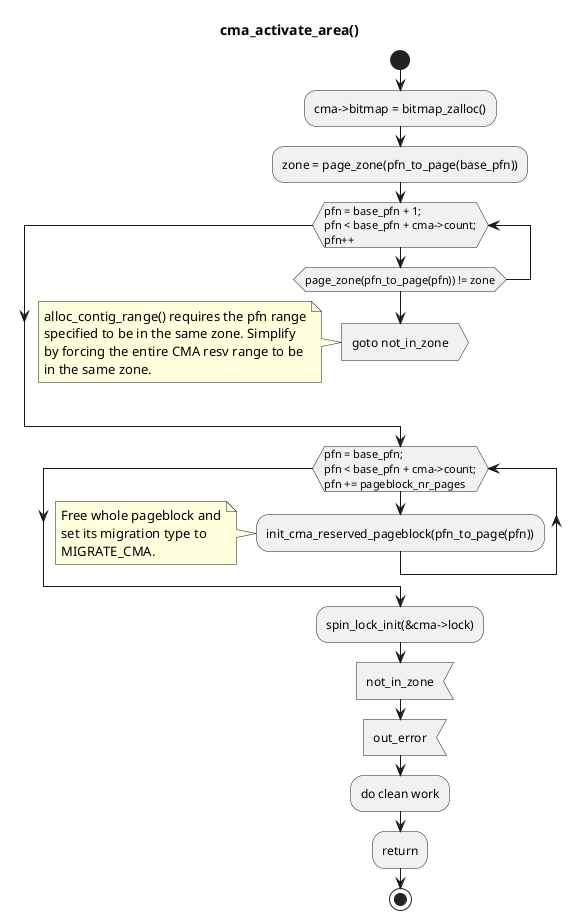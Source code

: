 @startuml
title  cma_activate_area()

start
:cma->bitmap = bitmap_zalloc();
:zone = page_zone(pfn_to_page(base_pfn));
while (pfn = base_pfn + 1;\npfn < base_pfn + cma->count;\npfn++)
    if (page_zone(pfn_to_page(pfn)) != zone)
        :goto not_in_zone;<<output>>
        note left
            alloc_contig_range() requires the pfn range
            specified to be in the same zone. Simplify
            by forcing the entire CMA resv range to be
            in the same zone.
        end note
        detach
    endif
endwhile

while (pfn = base_pfn;\npfn < base_pfn + cma->count;\npfn += pageblock_nr_pages)
	:init_cma_reserved_pageblock(pfn_to_page(pfn));
    note left
        Free whole pageblock and
        set its migration type to
        MIGRATE_CMA.
    end note
endwhile
:spin_lock_init(&cma->lock);
:not_in_zone;<<input>>
:out_error;<<input>>
:do clean work;
:return;

stop

@enduml